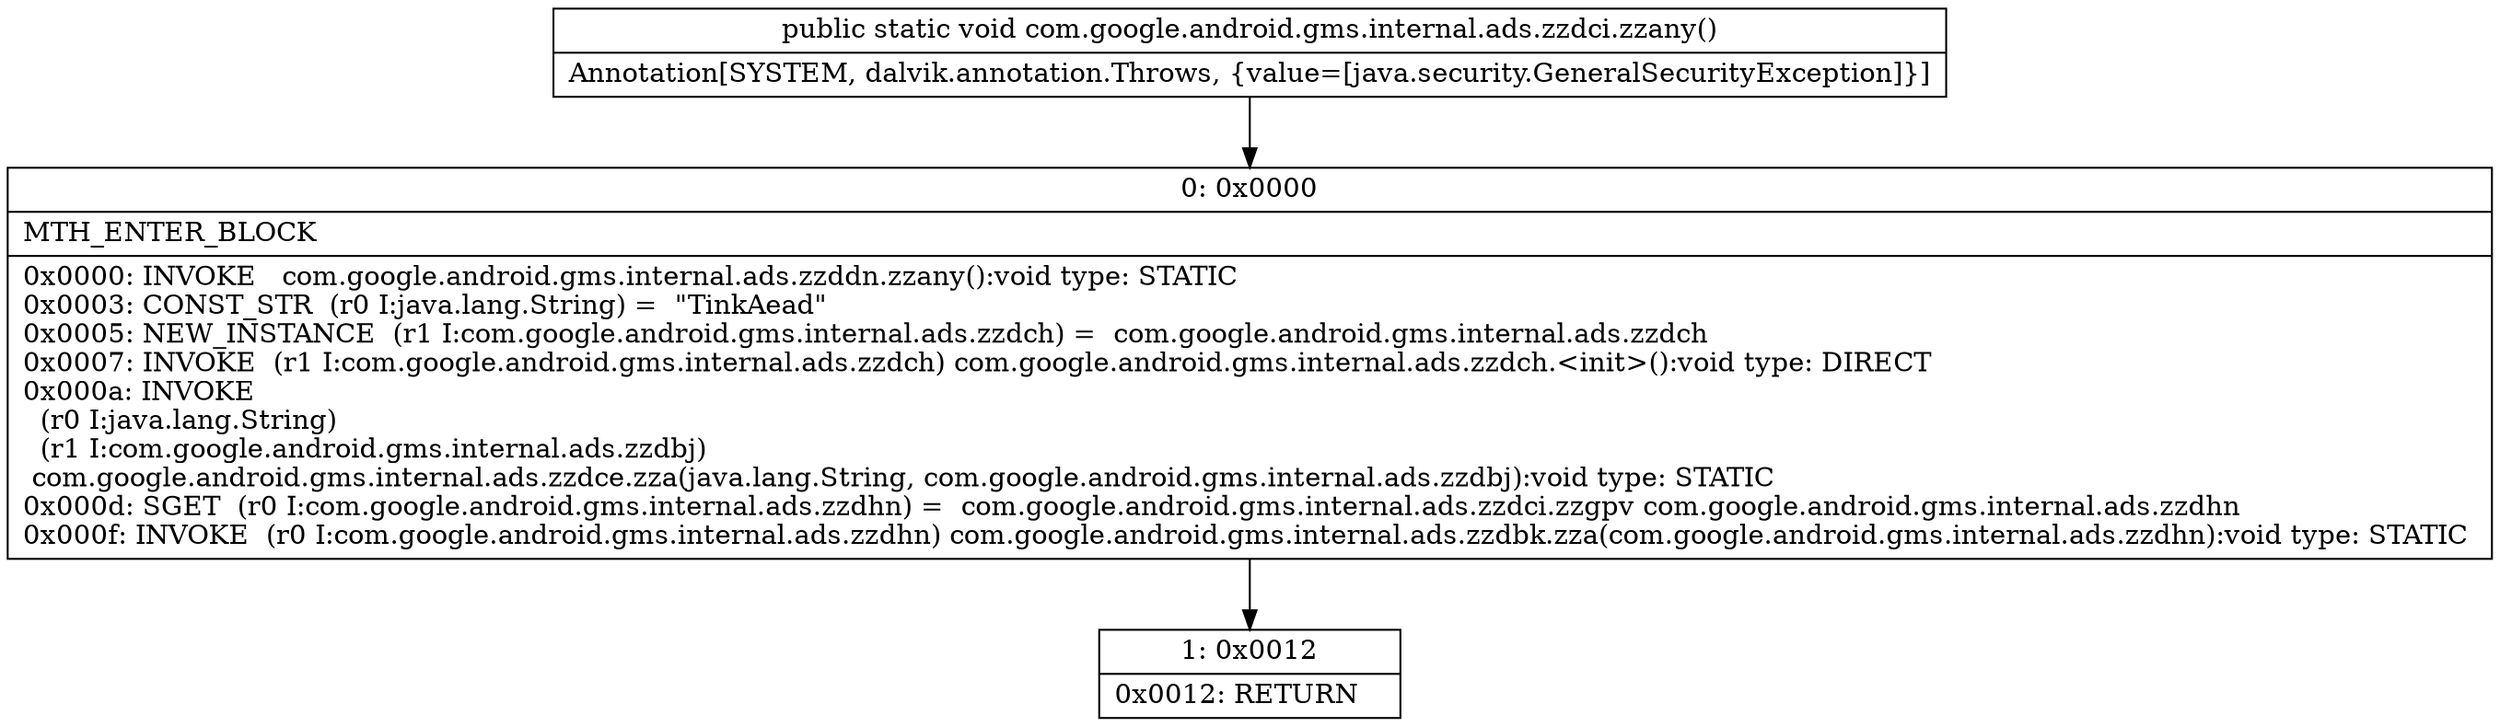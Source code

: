 digraph "CFG forcom.google.android.gms.internal.ads.zzdci.zzany()V" {
Node_0 [shape=record,label="{0\:\ 0x0000|MTH_ENTER_BLOCK\l|0x0000: INVOKE   com.google.android.gms.internal.ads.zzddn.zzany():void type: STATIC \l0x0003: CONST_STR  (r0 I:java.lang.String) =  \"TinkAead\" \l0x0005: NEW_INSTANCE  (r1 I:com.google.android.gms.internal.ads.zzdch) =  com.google.android.gms.internal.ads.zzdch \l0x0007: INVOKE  (r1 I:com.google.android.gms.internal.ads.zzdch) com.google.android.gms.internal.ads.zzdch.\<init\>():void type: DIRECT \l0x000a: INVOKE  \l  (r0 I:java.lang.String)\l  (r1 I:com.google.android.gms.internal.ads.zzdbj)\l com.google.android.gms.internal.ads.zzdce.zza(java.lang.String, com.google.android.gms.internal.ads.zzdbj):void type: STATIC \l0x000d: SGET  (r0 I:com.google.android.gms.internal.ads.zzdhn) =  com.google.android.gms.internal.ads.zzdci.zzgpv com.google.android.gms.internal.ads.zzdhn \l0x000f: INVOKE  (r0 I:com.google.android.gms.internal.ads.zzdhn) com.google.android.gms.internal.ads.zzdbk.zza(com.google.android.gms.internal.ads.zzdhn):void type: STATIC \l}"];
Node_1 [shape=record,label="{1\:\ 0x0012|0x0012: RETURN   \l}"];
MethodNode[shape=record,label="{public static void com.google.android.gms.internal.ads.zzdci.zzany()  | Annotation[SYSTEM, dalvik.annotation.Throws, \{value=[java.security.GeneralSecurityException]\}]\l}"];
MethodNode -> Node_0;
Node_0 -> Node_1;
}

